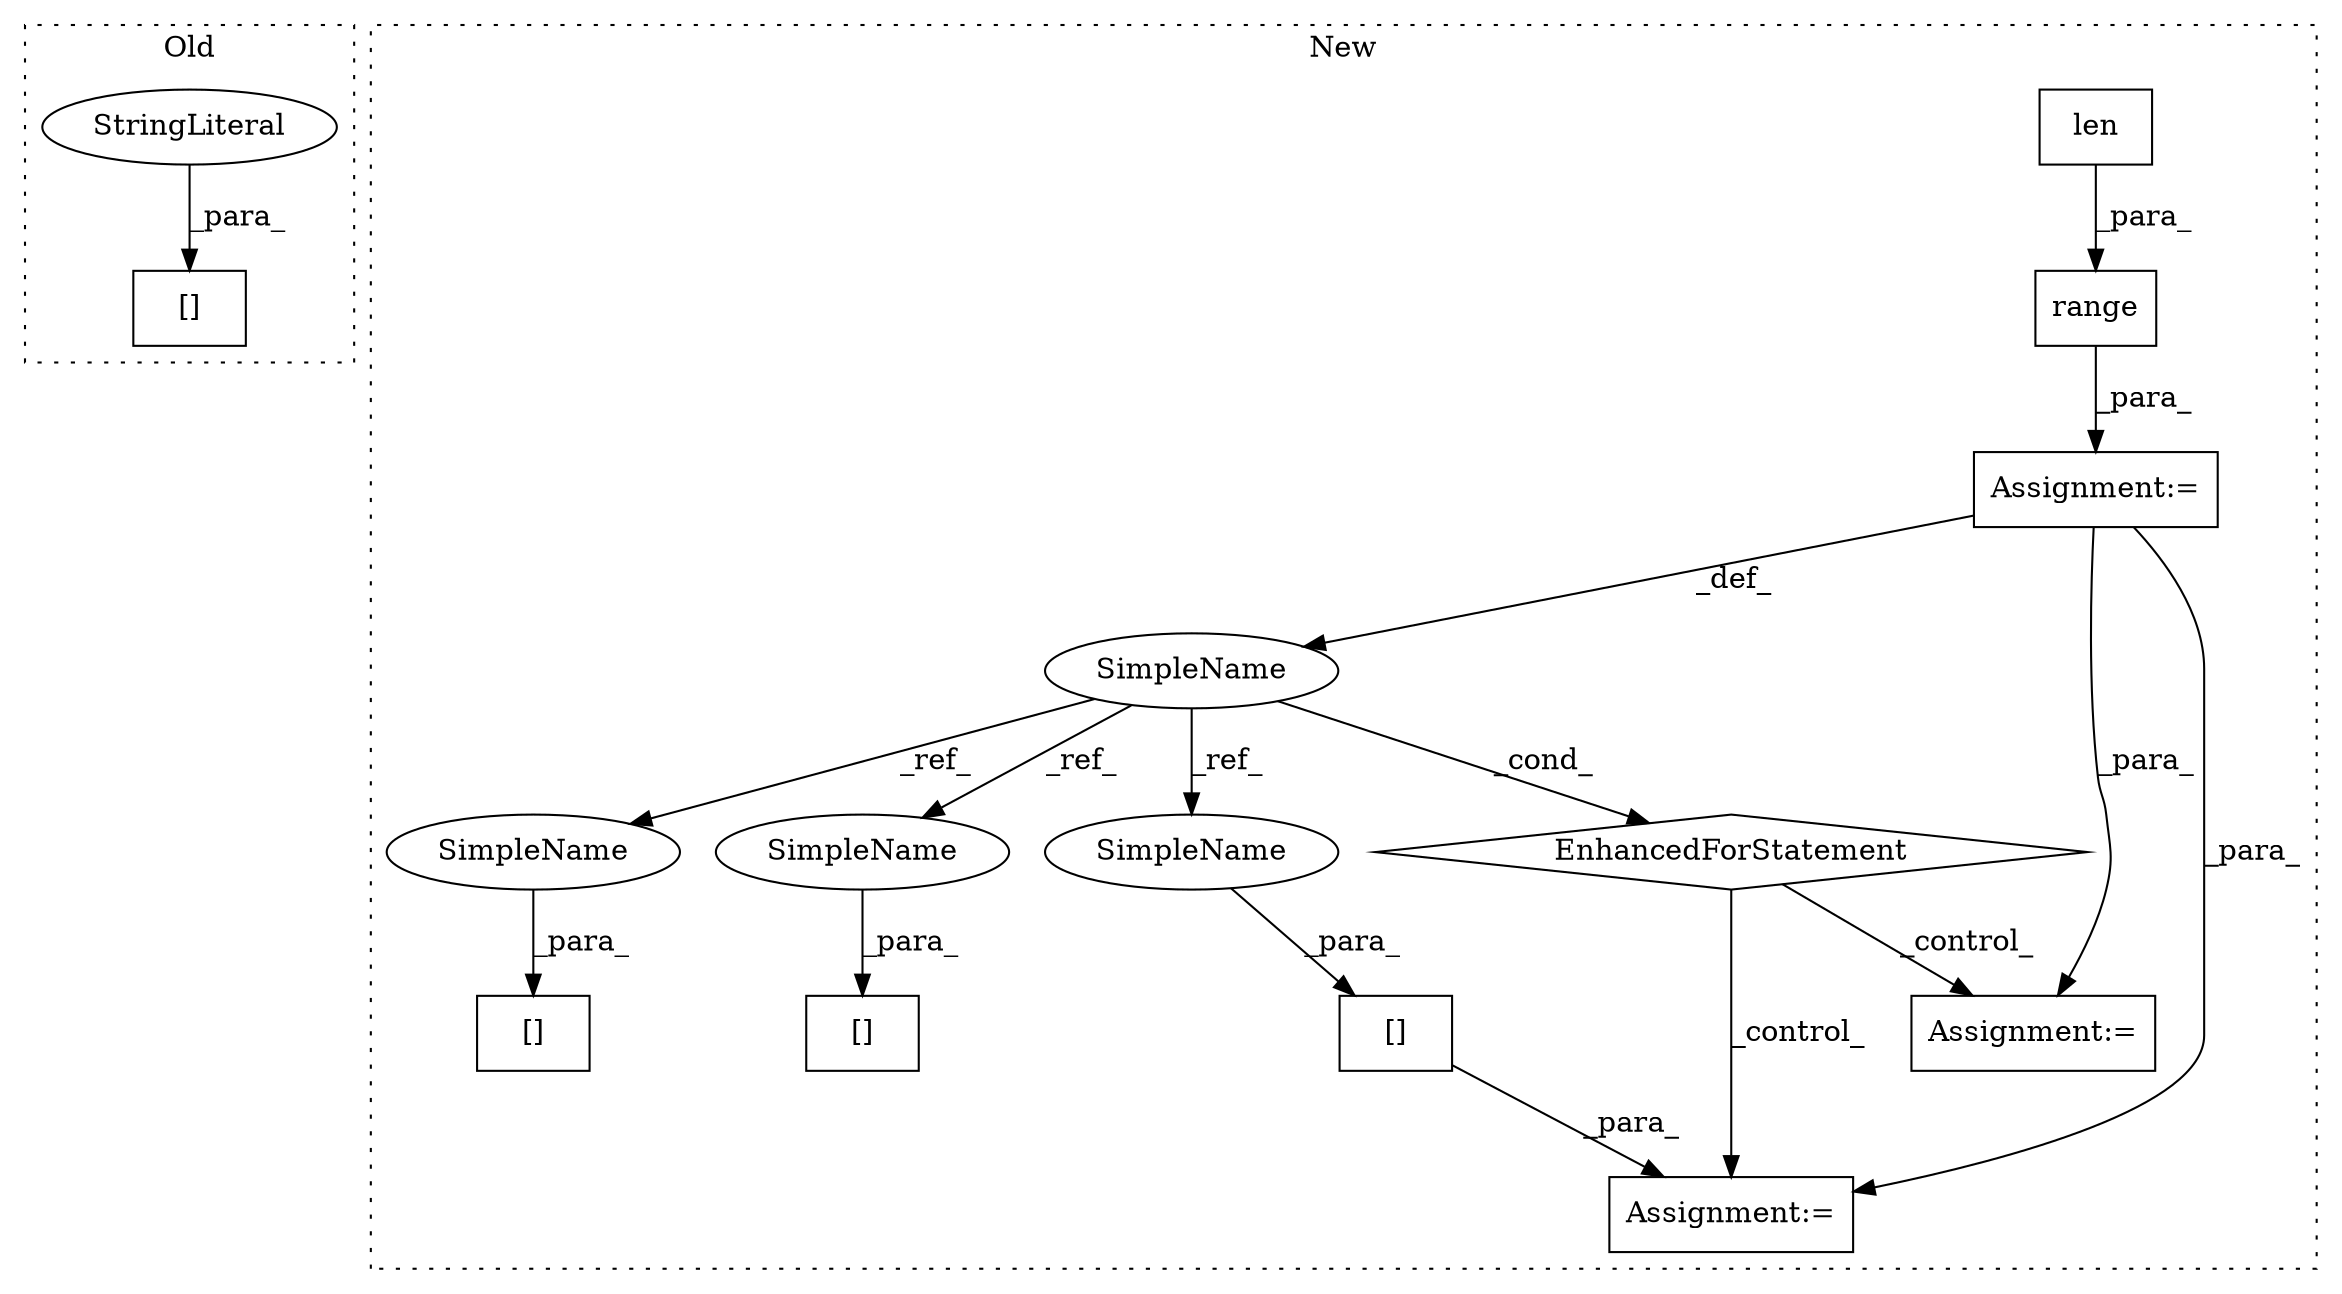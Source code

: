 digraph G {
subgraph cluster0 {
1 [label="[]" a="2" s="514,531" l="5,1" shape="box"];
10 [label="StringLiteral" a="45" s="519" l="12" shape="ellipse"];
label = "Old";
style="dotted";
}
subgraph cluster1 {
2 [label="range" a="32" s="516,540" l="6,1" shape="box"];
3 [label="Assignment:=" a="7" s="451,541" l="57,2" shape="box"];
4 [label="EnhancedForStatement" a="70" s="451,541" l="57,2" shape="diamond"];
5 [label="[]" a="2" s="553,564" l="10,1" shape="box"];
6 [label="SimpleName" a="42" s="512" l="1" shape="ellipse"];
7 [label="Assignment:=" a="7" s="579" l="1" shape="box"];
8 [label="len" a="32" s="524,537" l="4,1" shape="box"];
9 [label="[]" a="2" s="650,668" l="17,1" shape="box"];
11 [label="Assignment:=" a="7" s="649" l="1" shape="box"];
12 [label="[]" a="2" s="599,617" l="17,1" shape="box"];
13 [label="SimpleName" a="42" s="667" l="1" shape="ellipse"];
14 [label="SimpleName" a="42" s="563" l="1" shape="ellipse"];
15 [label="SimpleName" a="42" s="616" l="1" shape="ellipse"];
label = "New";
style="dotted";
}
2 -> 3 [label="_para_"];
3 -> 7 [label="_para_"];
3 -> 6 [label="_def_"];
3 -> 11 [label="_para_"];
4 -> 11 [label="_control_"];
4 -> 7 [label="_control_"];
6 -> 13 [label="_ref_"];
6 -> 15 [label="_ref_"];
6 -> 14 [label="_ref_"];
6 -> 4 [label="_cond_"];
8 -> 2 [label="_para_"];
9 -> 11 [label="_para_"];
10 -> 1 [label="_para_"];
13 -> 9 [label="_para_"];
14 -> 5 [label="_para_"];
15 -> 12 [label="_para_"];
}